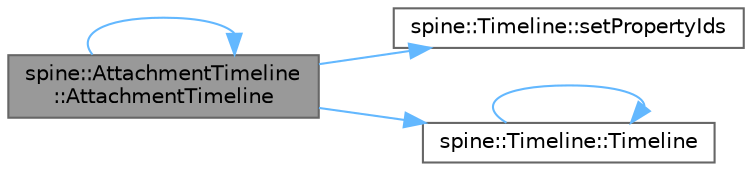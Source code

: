 digraph "spine::AttachmentTimeline::AttachmentTimeline"
{
 // LATEX_PDF_SIZE
  bgcolor="transparent";
  edge [fontname=Helvetica,fontsize=10,labelfontname=Helvetica,labelfontsize=10];
  node [fontname=Helvetica,fontsize=10,shape=box,height=0.2,width=0.4];
  rankdir="LR";
  Node1 [id="Node000001",label="spine::AttachmentTimeline\l::AttachmentTimeline",height=0.2,width=0.4,color="gray40", fillcolor="grey60", style="filled", fontcolor="black",tooltip=" "];
  Node1 -> Node1 [id="edge1_Node000001_Node000001",color="steelblue1",style="solid",tooltip=" "];
  Node1 -> Node2 [id="edge2_Node000001_Node000002",color="steelblue1",style="solid",tooltip=" "];
  Node2 [id="Node000002",label="spine::Timeline::setPropertyIds",height=0.2,width=0.4,color="grey40", fillcolor="white", style="filled",URL="$classspine_1_1_timeline.html#a59aee150c602818acac0a78e06c5d37d",tooltip=" "];
  Node1 -> Node3 [id="edge3_Node000001_Node000003",color="steelblue1",style="solid",tooltip=" "];
  Node3 [id="Node000003",label="spine::Timeline::Timeline",height=0.2,width=0.4,color="grey40", fillcolor="white", style="filled",URL="$classspine_1_1_timeline.html#a8957ef9d905a45e02503e93612202b3e",tooltip=" "];
  Node3 -> Node3 [id="edge4_Node000003_Node000003",color="steelblue1",style="solid",tooltip=" "];
}
